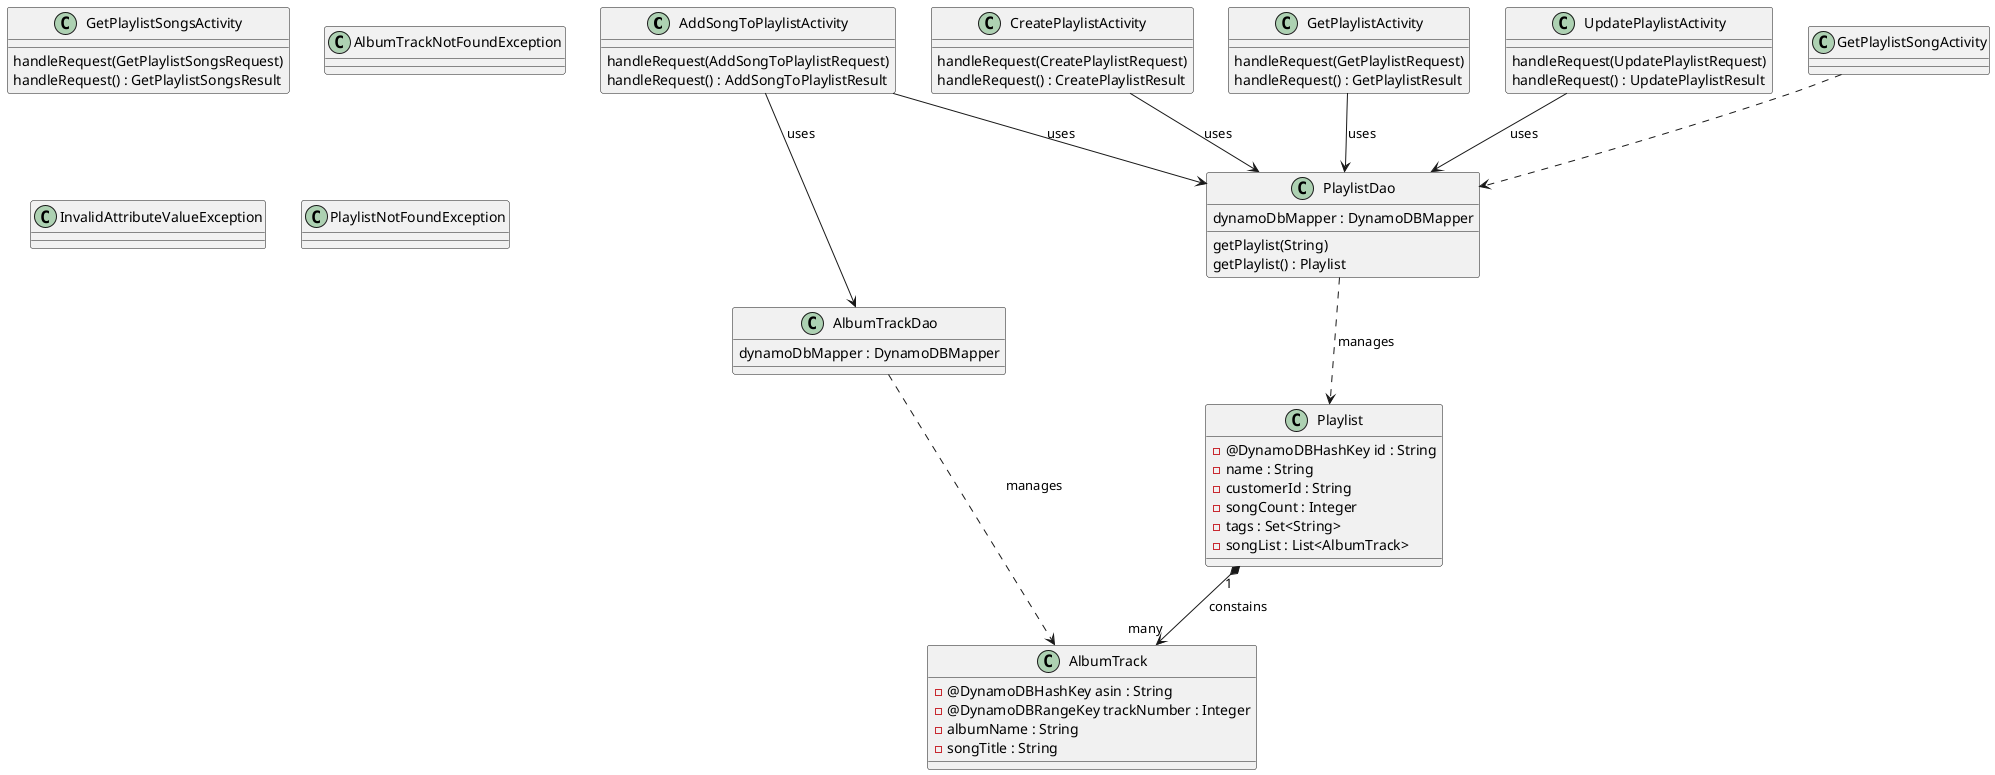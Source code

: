 @startuml

' Activity Classes
class AddSongToPlaylistActivity {
}
class CreatePlaylistActivity {
}
class GetPlaylistActivity {
}
class GetPlaylistSongsActivity {
}
class UpdatePlaylistActivity {
}

' DAO Classes
class AlbumTrackDao {
dynamoDbMapper : DynamoDBMapper
}

class PlaylistDao {
dynamoDbMapper : DynamoDBMapper
getPlaylist(String)
getPlaylist() : Playlist
}

class AddSongToPlaylistActivity {
handleRequest(AddSongToPlaylistRequest)
handleRequest() : AddSongToPlaylistResult
}

class CreatePlaylistActivity {
handleRequest(CreatePlaylistRequest)
handleRequest() : CreatePlaylistResult
}

class GetPlaylistActivity {
handleRequest(GetPlaylistRequest)
handleRequest() : GetPlaylistResult
}

class GetPlaylistSongsActivity {
handleRequest(GetPlaylistSongsRequest)
handleRequest() : GetPlaylistSongsResult
}

class UpdatePlaylistActivity {
handleRequest(UpdatePlaylistRequest)
handleRequest() : UpdatePlaylistResult
}



' Exception Classes
class AlbumTrackNotFoundException {
}
class InvalidAttributeValueException {
}
class PlaylistNotFoundException {
}

' DynamoDB Model Classes
class AlbumTrack {
    -@DynamoDBHashKey asin : String
    -@DynamoDBRangeKey trackNumber : Integer
    -albumName : String
    -songTitle : String
}

class Playlist {
  -@DynamoDBHashKey id : String
  -name : String
  -customerId : String
  -songCount : Integer
  -tags : Set<String>
  -songList : List<AlbumTrack>
}

' Relationships
CreatePlaylistActivity --> PlaylistDao : uses
GetPlaylistActivity --> PlaylistDao : uses
AddSongToPlaylistActivity --> AlbumTrackDao : uses
AddSongToPlaylistActivity --> PlaylistDao : uses
UpdatePlaylistActivity --> PlaylistDao : uses
AlbumTrackDao ..> AlbumTrack : "manages"
PlaylistDao ..> Playlist : "manages"
Playlist "1" *--> "many" AlbumTrack : constains
GetPlaylistSongActivity ..> PlaylistDao

@enduml
